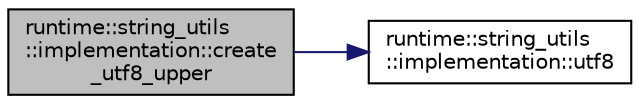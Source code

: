 digraph "runtime::string_utils::implementation::create_utf8_upper"
{
 // LATEX_PDF_SIZE
  edge [fontname="Helvetica",fontsize="10",labelfontname="Helvetica",labelfontsize="10"];
  node [fontname="Helvetica",fontsize="10",shape=record];
  rankdir="LR";
  Node1 [label="runtime::string_utils\l::implementation::create\l_utf8_upper",height=0.2,width=0.4,color="black", fillcolor="grey75", style="filled", fontcolor="black",tooltip=" "];
  Node1 -> Node2 [color="midnightblue",fontsize="10",style="solid",fontname="Helvetica"];
  Node2 [label="runtime::string_utils\l::implementation::utf8",height=0.2,width=0.4,color="black", fillcolor="white", style="filled",URL="$namespaceruntime_1_1string__utils_1_1implementation.html#ac650c7a5247b8aad519fe290d0b920d2",tooltip=" "];
}
